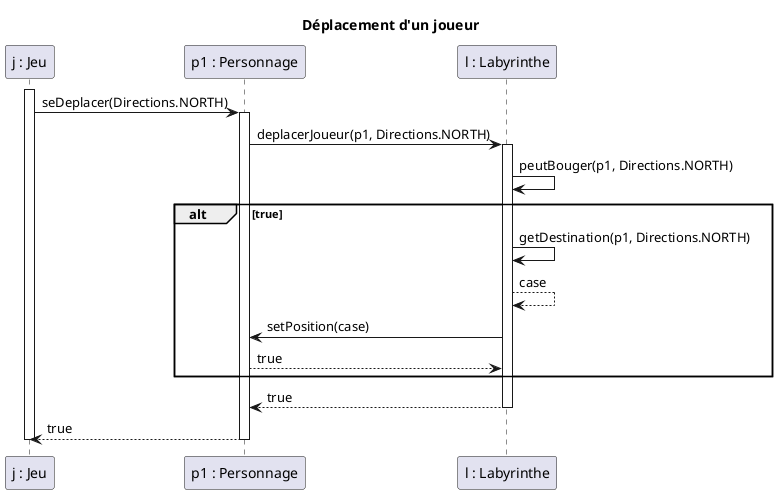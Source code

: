 @startuml

title "Déplacement d'un joueur"

participant "j : Jeu" as j
participant "p1 : Personnage" as p1
participant "l : Labyrinthe" as l

activate j
j -> p1 : seDeplacer(Directions.NORTH)
activate p1
p1 -> l : deplacerJoueur(p1, Directions.NORTH)
activate l
l -> l : peutBouger(p1, Directions.NORTH)
alt true
    l -> l : getDestination(p1, Directions.NORTH)
    l --> l : case
    l -> p1 : setPosition(case)
    p1 --> l : true
end
l --> p1 : true
deactivate l
p1 --> j : true
deactivate p1
deactivate j

@enduml